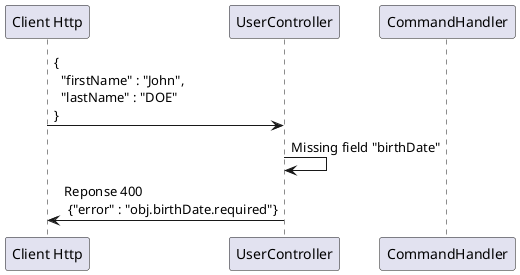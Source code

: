 @startuml

participant "Client Http"
participant UserController
participant CommandHandler

"Client Http"-> UserController : {\n  "firstName" : "John", \n  "lastName" : "DOE" \n}

UserController->UserController : Missing field "birthDate"
UserController -> "Client Http" : Reponse 400  \n {"error" : "obj.birthDate.required"}

@enduml